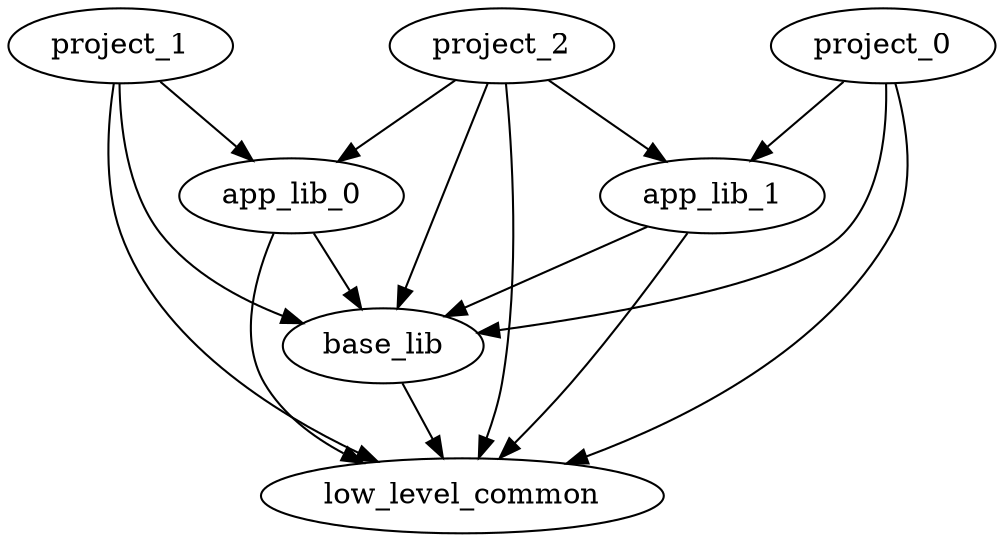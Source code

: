 digraph G {
  "base_lib"  -> "low_level_common"
  "app_lib_0" -> "low_level_common"
  "app_lib_1" -> "low_level_common"
  "project_1" -> "low_level_common"
  "project_2" -> "low_level_common"
  "project_0" -> "low_level_common"
  "app_lib_0" -> "base_lib"
  "app_lib_1" -> "base_lib"
  "project_1" -> "base_lib"
  "project_2" -> "base_lib"
  "project_0" -> "base_lib"
  "project_1" -> "app_lib_0"
  "project_2" -> "app_lib_0"
  "project_2" -> "app_lib_1"
  "project_0" -> "app_lib_1"
}
